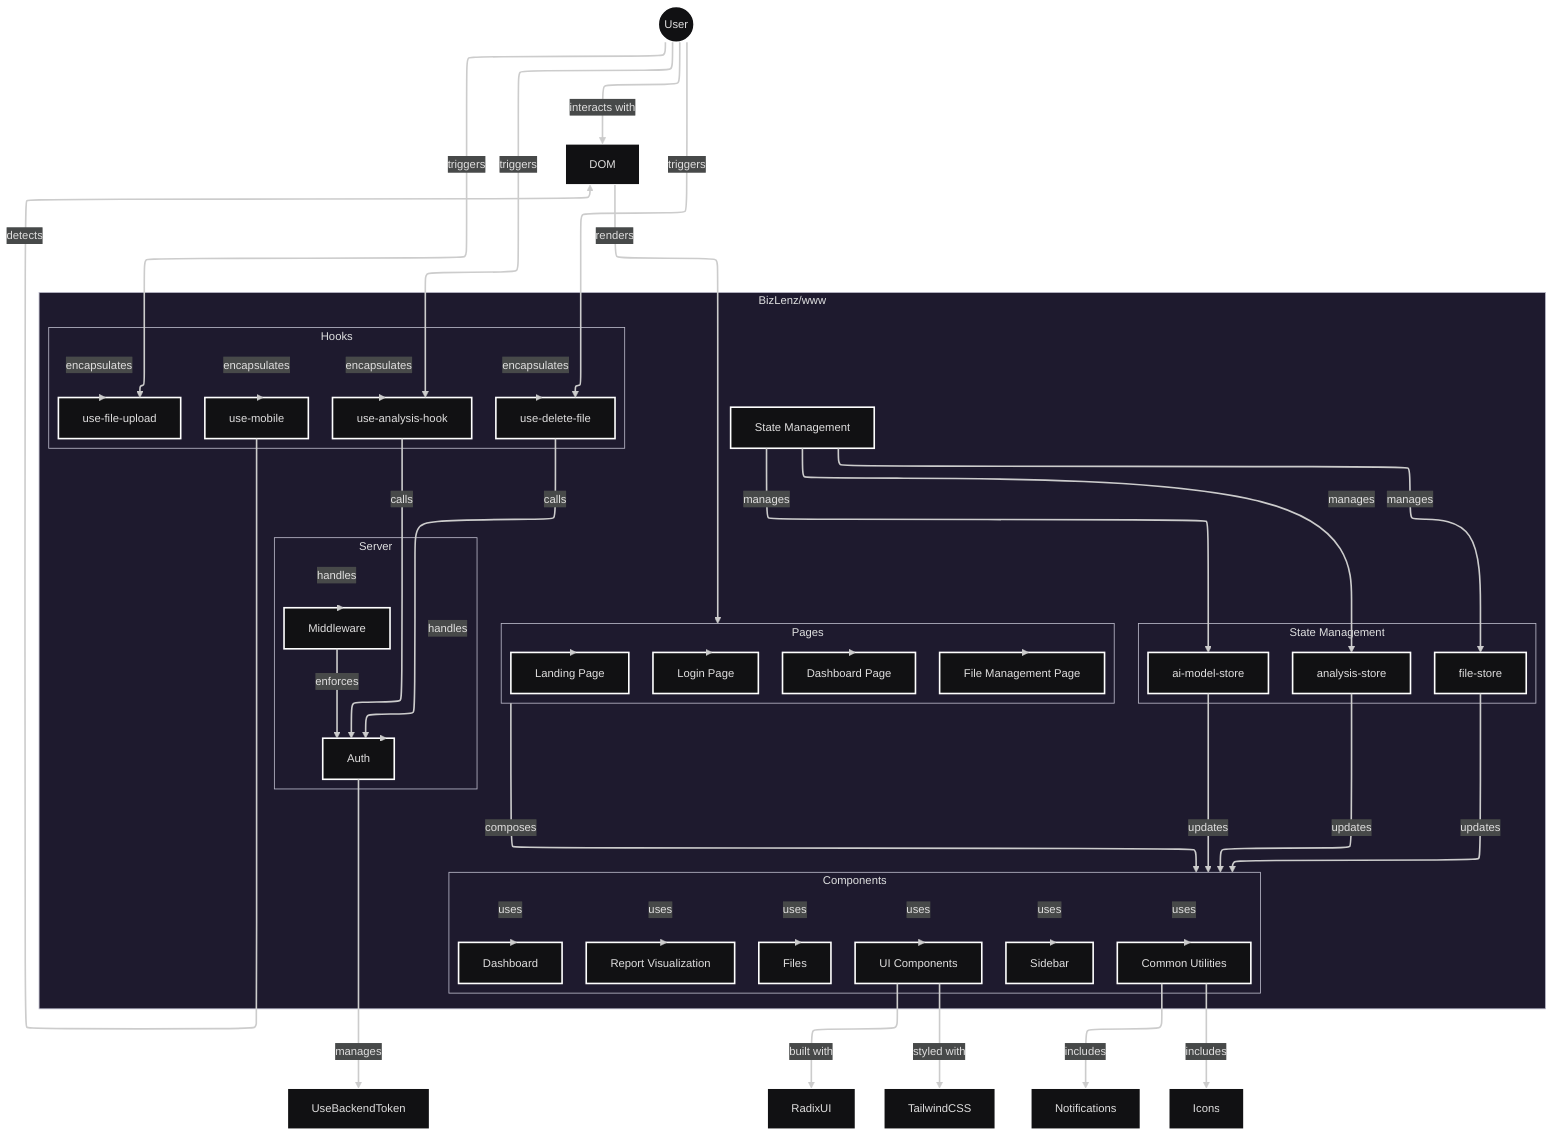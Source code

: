 ---
config:
  layout: elk
  theme: redux-dark
---
flowchart TD
    subgraph Pages["Pages"]
        LandingPage["Landing Page"]
        FileManagementPage["File Management Page"]
        DashboardPage["Dashboard Page"]
        LoginPage["Login Page"]
    end
    subgraph Components["Components"]
        UIComponents["UI Components"]
        Sidebar["Sidebar"]
        ReportVisualization["Report Visualization"]
        Dashboard["Dashboard"]
        Files["Files"]
        Common["Common Utilities"]
    end
    subgraph Hooks["Hooks"]
        UseAnalysis["use-analysis-hook"]
        UseFileUpload["use-file-upload"]
        UseDeleteFile["use-delete-file"]
        UseMobile["use-mobile"]
    end
    subgraph subGraph3["State Management"]
        AIModelStore["ai-model-store"]
        AnalysisStore["analysis-store"]
        FileStore["file-store"]
    end
    subgraph Server["Server"]
        Auth["Auth"]
        Middleware["Middleware"]
    end
    subgraph s1["BizLenz/www"]
        Pages
        Components
        Hooks
        Store["State Management"]
        Server
        subGraph3
    end
    User(("User")) -- interacts with --> DOM["DOM"]
    DOM -- renders --> Pages
    Pages --> LandingPage & FileManagementPage & DashboardPage & LoginPage
    Pages -- composes --> Components
    Components -- uses --> UIComponents & Sidebar & ReportVisualization & Dashboard & Files & Common
    Hooks -- encapsulates --> UseAnalysis & UseFileUpload & UseDeleteFile & UseMobile
    Store -- manages --> AIModelStore & AnalysisStore & FileStore
    Server -- handles --> Auth & Middleware
    User -- triggers --> UseFileUpload & UseDeleteFile & UseAnalysis
    UseAnalysis -- calls --> Auth
    UseDeleteFile -- calls --> Auth
    AIModelStore -- updates --> Components
    AnalysisStore -- updates --> Components
    FileStore -- updates --> Components
    Middleware -- enforces --> Auth
    Auth -- manages --> UseBackendToken["UseBackendToken"]
    UseMobile -- detects --> DOM
    UIComponents -- built with --> RadixUI["RadixUI"]
    UIComponents -- styled with --> TailwindCSS["TailwindCSS"]
    Common -- includes --> Notifications["Notifications"] & Icons["Icons"]